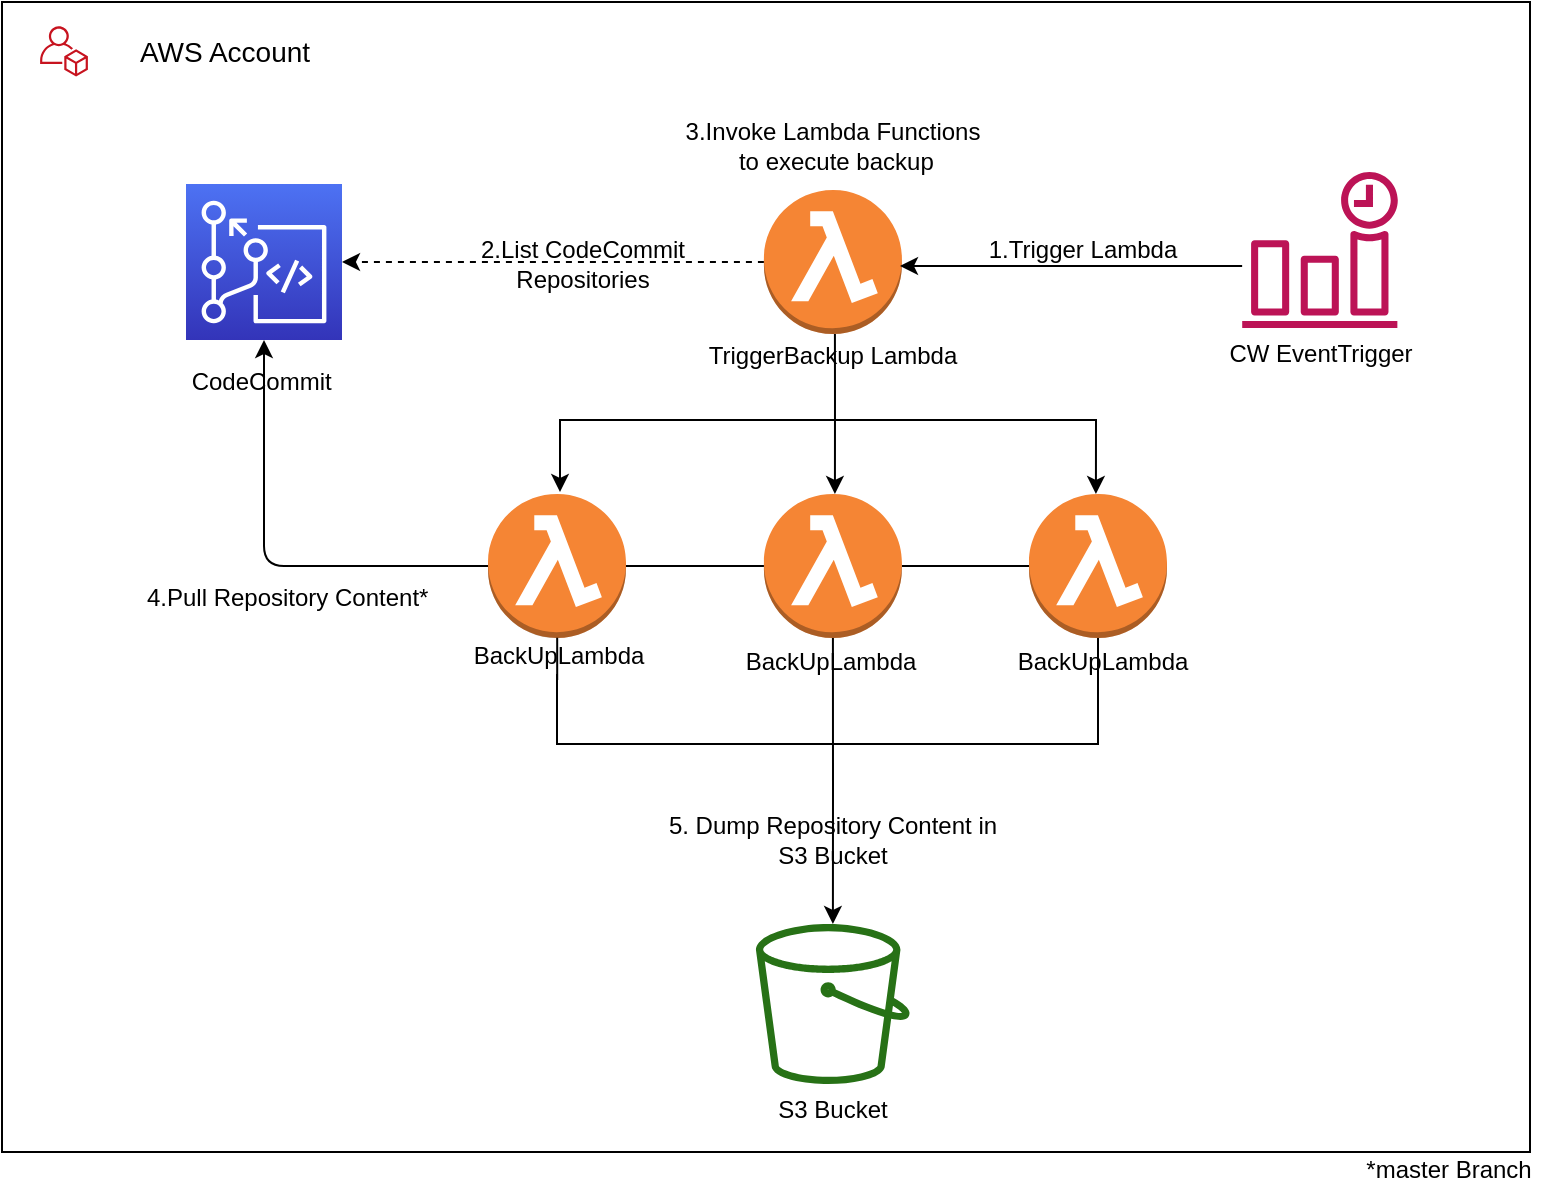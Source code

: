 <mxfile version="13.6.2" type="device"><diagram id="_CSIlnWNYXDNx9v_zX7d" name="Page-1"><mxGraphModel dx="1186" dy="1001" grid="0" gridSize="10" guides="1" tooltips="1" connect="1" arrows="1" fold="1" page="0" pageScale="1" pageWidth="850" pageHeight="1100" math="0" shadow="0"><root><mxCell id="0"/><mxCell id="1" parent="0"/><mxCell id="jPewy6HF09S9wvsrTl03-2" style="edgeStyle=orthogonalEdgeStyle;rounded=0;orthogonalLoop=1;jettySize=auto;html=1;exitX=0;exitY=0.5;exitDx=0;exitDy=0;exitPerimeter=0;dashed=1;" parent="1" source="bxGUH0l1KWnAC_t-2H7D-3" target="bxGUH0l1KWnAC_t-2H7D-5" edge="1"><mxGeometry relative="1" as="geometry"/></mxCell><mxCell id="bxGUH0l1KWnAC_t-2H7D-3" value="" style="outlineConnect=0;dashed=0;verticalLabelPosition=bottom;verticalAlign=top;align=center;html=1;shape=mxgraph.aws3.lambda_function;fillColor=#F58534;gradientColor=none;" parent="1" vertex="1"><mxGeometry x="400.96" y="80" width="69" height="72" as="geometry"/></mxCell><mxCell id="bxGUH0l1KWnAC_t-2H7D-4" value="" style="outlineConnect=0;fontColor=#232F3E;gradientColor=none;fillColor=#277116;strokeColor=none;dashed=0;verticalLabelPosition=bottom;verticalAlign=top;align=center;html=1;fontSize=12;fontStyle=0;aspect=fixed;pointerEvents=1;shape=mxgraph.aws4.bucket;" parent="1" vertex="1"><mxGeometry x="396.96" y="447" width="76.92" height="80" as="geometry"/></mxCell><mxCell id="bxGUH0l1KWnAC_t-2H7D-5" value="" style="outlineConnect=0;fontColor=#232F3E;gradientColor=#4D72F3;gradientDirection=north;fillColor=#3334B9;strokeColor=#ffffff;dashed=0;verticalLabelPosition=bottom;verticalAlign=top;align=center;html=1;fontSize=12;fontStyle=0;aspect=fixed;shape=mxgraph.aws4.resourceIcon;resIcon=mxgraph.aws4.codecommit;" parent="1" vertex="1"><mxGeometry x="112" y="77" width="78" height="78" as="geometry"/></mxCell><mxCell id="bxGUH0l1KWnAC_t-2H7D-8" style="edgeStyle=orthogonalEdgeStyle;rounded=0;orthogonalLoop=1;jettySize=auto;html=1;" parent="1" edge="1"><mxGeometry relative="1" as="geometry"><mxPoint x="640.07" y="118" as="sourcePoint"/><mxPoint x="469" y="118" as="targetPoint"/></mxGeometry></mxCell><mxCell id="bxGUH0l1KWnAC_t-2H7D-6" value="" style="outlineConnect=0;fontColor=#232F3E;gradientColor=none;fillColor=#BC1356;strokeColor=none;dashed=0;verticalLabelPosition=bottom;verticalAlign=top;align=center;html=1;fontSize=12;fontStyle=0;aspect=fixed;pointerEvents=1;shape=mxgraph.aws4.event_time_based;" parent="1" vertex="1"><mxGeometry x="640" y="71" width="78" height="78" as="geometry"/></mxCell><mxCell id="bxGUH0l1KWnAC_t-2H7D-13" value="TriggerBackup Lambda" style="text;html=1;align=center;verticalAlign=middle;resizable=0;points=[];autosize=1;" parent="1" vertex="1"><mxGeometry x="368.46" y="154" width="134" height="18" as="geometry"/></mxCell><mxCell id="bxGUH0l1KWnAC_t-2H7D-14" value="CW EventTrigger" style="text;html=1;align=center;verticalAlign=middle;resizable=0;points=[];autosize=1;" parent="1" vertex="1"><mxGeometry x="624" y="152" width="110" height="20" as="geometry"/></mxCell><mxCell id="bxGUH0l1KWnAC_t-2H7D-15" value="S3 Bucket" style="text;html=1;align=center;verticalAlign=middle;resizable=0;points=[];autosize=1;" parent="1" vertex="1"><mxGeometry x="400.42" y="530" width="70" height="20" as="geometry"/></mxCell><mxCell id="bxGUH0l1KWnAC_t-2H7D-16" value="CodeCommit&amp;nbsp;" style="text;html=1;align=center;verticalAlign=middle;resizable=0;points=[];autosize=1;" parent="1" vertex="1"><mxGeometry x="109.5" y="167" width="83" height="18" as="geometry"/></mxCell><mxCell id="bxGUH0l1KWnAC_t-2H7D-18" value="1.Trigger Lambda" style="text;html=1;align=center;verticalAlign=middle;resizable=0;points=[];autosize=1;" parent="1" vertex="1"><mxGeometry x="505" y="100" width="110" height="20" as="geometry"/></mxCell><mxCell id="bxGUH0l1KWnAC_t-2H7D-19" value="2.List CodeCommit&lt;br&gt;Repositories" style="text;html=1;align=center;verticalAlign=middle;resizable=0;points=[];autosize=1;" parent="1" vertex="1"><mxGeometry x="254" y="101" width="112" height="32" as="geometry"/></mxCell><mxCell id="bxGUH0l1KWnAC_t-2H7D-20" value="5. Dump Repository Content in&lt;br&gt;S3 Bucket" style="text;html=1;align=center;verticalAlign=middle;resizable=0;points=[];autosize=1;" parent="1" vertex="1"><mxGeometry x="348" y="389" width="174" height="32" as="geometry"/></mxCell><mxCell id="bxGUH0l1KWnAC_t-2H7D-22" value="" style="rounded=0;whiteSpace=wrap;html=1;fillColor=none;" parent="1" vertex="1"><mxGeometry x="20" y="-14" width="764" height="575" as="geometry"/></mxCell><mxCell id="bxGUH0l1KWnAC_t-2H7D-23" value="" style="outlineConnect=0;fontColor=#232F3E;gradientColor=none;fillColor=#C7131F;strokeColor=none;dashed=0;verticalLabelPosition=bottom;verticalAlign=top;align=center;html=1;fontSize=12;fontStyle=0;aspect=fixed;pointerEvents=1;shape=mxgraph.aws4.organizations_account;" parent="1" vertex="1"><mxGeometry x="39" y="-2" width="24" height="25.3" as="geometry"/></mxCell><mxCell id="bxGUH0l1KWnAC_t-2H7D-24" value="&lt;font style=&quot;font-size: 14px&quot;&gt;AWS Account&lt;/font&gt;" style="text;html=1;align=center;verticalAlign=middle;resizable=0;points=[];autosize=1;" parent="1" vertex="1"><mxGeometry x="83" y="1.65" width="95" height="19" as="geometry"/></mxCell><mxCell id="jPewy6HF09S9wvsrTl03-18" style="edgeStyle=orthogonalEdgeStyle;rounded=0;orthogonalLoop=1;jettySize=auto;html=1;exitX=1;exitY=0.5;exitDx=0;exitDy=0;exitPerimeter=0;entryX=0;entryY=0.5;entryDx=0;entryDy=0;entryPerimeter=0;startArrow=none;startFill=0;endArrow=none;endFill=0;" parent="1" source="jPewy6HF09S9wvsrTl03-1" target="jPewy6HF09S9wvsrTl03-4" edge="1"><mxGeometry relative="1" as="geometry"/></mxCell><mxCell id="jPewy6HF09S9wvsrTl03-31" style="edgeStyle=orthogonalEdgeStyle;rounded=0;orthogonalLoop=1;jettySize=auto;html=1;exitX=0.5;exitY=1;exitDx=0;exitDy=0;exitPerimeter=0;startArrow=none;startFill=0;endArrow=classic;endFill=1;" parent="1" source="jPewy6HF09S9wvsrTl03-1" target="bxGUH0l1KWnAC_t-2H7D-4" edge="1"><mxGeometry relative="1" as="geometry"/></mxCell><mxCell id="jPewy6HF09S9wvsrTl03-1" value="" style="outlineConnect=0;dashed=0;verticalLabelPosition=bottom;verticalAlign=top;align=center;html=1;shape=mxgraph.aws3.lambda_function;fillColor=#F58534;gradientColor=none;" parent="1" vertex="1"><mxGeometry x="400.96" y="232" width="69" height="72" as="geometry"/></mxCell><mxCell id="jPewy6HF09S9wvsrTl03-9" style="edgeStyle=orthogonalEdgeStyle;rounded=0;orthogonalLoop=1;jettySize=auto;html=1;endArrow=none;endFill=0;startArrow=classic;startFill=1;" parent="1" edge="1"><mxGeometry relative="1" as="geometry"><mxPoint x="436" y="195" as="targetPoint"/><mxPoint x="299" y="231" as="sourcePoint"/><Array as="points"><mxPoint x="334" y="195"/><mxPoint x="436" y="195"/></Array></mxGeometry></mxCell><mxCell id="jPewy6HF09S9wvsrTl03-17" style="edgeStyle=orthogonalEdgeStyle;rounded=0;orthogonalLoop=1;jettySize=auto;html=1;exitX=1;exitY=0.5;exitDx=0;exitDy=0;exitPerimeter=0;entryX=0;entryY=0.5;entryDx=0;entryDy=0;entryPerimeter=0;startArrow=none;startFill=0;endArrow=none;endFill=0;" parent="1" source="jPewy6HF09S9wvsrTl03-3" target="jPewy6HF09S9wvsrTl03-1" edge="1"><mxGeometry relative="1" as="geometry"/></mxCell><mxCell id="jPewy6HF09S9wvsrTl03-21" style="edgeStyle=orthogonalEdgeStyle;rounded=0;orthogonalLoop=1;jettySize=auto;html=1;exitX=0.5;exitY=1;exitDx=0;exitDy=0;exitPerimeter=0;startArrow=none;startFill=0;endArrow=none;endFill=0;" parent="1" source="jPewy6HF09S9wvsrTl03-25" edge="1"><mxGeometry relative="1" as="geometry"><mxPoint x="437" y="357" as="targetPoint"/><mxPoint x="297.5" y="305" as="sourcePoint"/><Array as="points"><mxPoint x="298" y="357"/></Array></mxGeometry></mxCell><mxCell id="jPewy6HF09S9wvsrTl03-3" value="" style="outlineConnect=0;dashed=0;verticalLabelPosition=bottom;verticalAlign=top;align=center;html=1;shape=mxgraph.aws3.lambda_function;fillColor=#F58534;gradientColor=none;" parent="1" vertex="1"><mxGeometry x="263" y="232" width="69" height="72" as="geometry"/></mxCell><mxCell id="jPewy6HF09S9wvsrTl03-10" style="rounded=0;orthogonalLoop=1;jettySize=auto;html=1;exitX=0.5;exitY=0;exitDx=0;exitDy=0;exitPerimeter=0;edgeStyle=orthogonalEdgeStyle;endArrow=none;endFill=0;startArrow=classic;startFill=1;" parent="1" edge="1"><mxGeometry relative="1" as="geometry"><mxPoint x="436" y="195" as="targetPoint"/><mxPoint x="566.96" y="232" as="sourcePoint"/><Array as="points"><mxPoint x="567" y="195"/></Array></mxGeometry></mxCell><mxCell id="jPewy6HF09S9wvsrTl03-22" style="edgeStyle=orthogonalEdgeStyle;rounded=0;orthogonalLoop=1;jettySize=auto;html=1;exitX=0.5;exitY=1;exitDx=0;exitDy=0;exitPerimeter=0;startArrow=none;startFill=0;endArrow=none;endFill=0;" parent="1" edge="1"><mxGeometry relative="1" as="geometry"><mxPoint x="437" y="357" as="targetPoint"/><mxPoint x="568.0" y="303.0" as="sourcePoint"/><Array as="points"><mxPoint x="568" y="357"/></Array></mxGeometry></mxCell><mxCell id="jPewy6HF09S9wvsrTl03-4" value="" style="outlineConnect=0;dashed=0;verticalLabelPosition=bottom;verticalAlign=top;align=center;html=1;shape=mxgraph.aws3.lambda_function;fillColor=#F58534;gradientColor=none;" parent="1" vertex="1"><mxGeometry x="533.5" y="232" width="69" height="72" as="geometry"/></mxCell><mxCell id="jPewy6HF09S9wvsrTl03-8" value="" style="edgeStyle=segmentEdgeStyle;endArrow=classic;html=1;exitX=0.5;exitY=1;exitDx=0;exitDy=0;exitPerimeter=0;entryX=0.5;entryY=0;entryDx=0;entryDy=0;entryPerimeter=0;" parent="1" edge="1"><mxGeometry width="50" height="50" relative="1" as="geometry"><mxPoint x="436.46" y="152.0" as="sourcePoint"/><mxPoint x="436.46" y="232" as="targetPoint"/><Array as="points"><mxPoint x="436" y="185"/><mxPoint x="436" y="185"/></Array></mxGeometry></mxCell><mxCell id="jPewy6HF09S9wvsrTl03-11" value="" style="edgeStyle=segmentEdgeStyle;endArrow=classic;html=1;exitX=0;exitY=0.5;exitDx=0;exitDy=0;exitPerimeter=0;" parent="1" source="jPewy6HF09S9wvsrTl03-3" target="bxGUH0l1KWnAC_t-2H7D-5" edge="1"><mxGeometry width="50" height="50" relative="1" as="geometry"><mxPoint x="450" y="372" as="sourcePoint"/><mxPoint x="500" y="322" as="targetPoint"/></mxGeometry></mxCell><mxCell id="jPewy6HF09S9wvsrTl03-23" value="3.Invoke Lambda Functions&lt;br&gt;&amp;nbsp;to execute backup" style="text;html=1;align=center;verticalAlign=middle;resizable=0;points=[];autosize=1;" parent="1" vertex="1"><mxGeometry x="356.5" y="42.0" width="157" height="32" as="geometry"/></mxCell><mxCell id="jPewy6HF09S9wvsrTl03-24" value="4.Pull Repository Content*&amp;nbsp;" style="text;html=1;align=center;verticalAlign=middle;resizable=0;points=[];autosize=1;" parent="1" vertex="1"><mxGeometry x="87" y="275" width="154" height="18" as="geometry"/></mxCell><mxCell id="jPewy6HF09S9wvsrTl03-25" value="BackUpLambda" style="text;html=1;align=center;verticalAlign=middle;resizable=0;points=[];autosize=1;" parent="1" vertex="1"><mxGeometry x="250" y="304" width="95" height="18" as="geometry"/></mxCell><mxCell id="jPewy6HF09S9wvsrTl03-26" style="edgeStyle=orthogonalEdgeStyle;rounded=0;orthogonalLoop=1;jettySize=auto;html=1;exitX=0.501;exitY=-0.009;exitDx=0;exitDy=0;exitPerimeter=0;startArrow=none;startFill=0;endArrow=none;endFill=0;" parent="1" source="jPewy6HF09S9wvsrTl03-25" target="jPewy6HF09S9wvsrTl03-25" edge="1"><mxGeometry relative="1" as="geometry"><mxPoint x="437" y="357" as="targetPoint"/><mxPoint x="297.5" y="305" as="sourcePoint"/><Array as="points"><mxPoint x="298" y="325"/><mxPoint x="298" y="325"/></Array></mxGeometry></mxCell><mxCell id="jPewy6HF09S9wvsrTl03-27" value="BackUpLambda" style="text;html=1;align=center;verticalAlign=middle;resizable=0;points=[];autosize=1;" parent="1" vertex="1"><mxGeometry x="386" y="307" width="95" height="18" as="geometry"/></mxCell><mxCell id="jPewy6HF09S9wvsrTl03-28" value="BackUpLambda" style="text;html=1;align=center;verticalAlign=middle;resizable=0;points=[];autosize=1;" parent="1" vertex="1"><mxGeometry x="522" y="307" width="95" height="18" as="geometry"/></mxCell><mxCell id="jPewy6HF09S9wvsrTl03-32" value="*master Branch" style="text;html=1;align=center;verticalAlign=middle;resizable=0;points=[];autosize=1;" parent="1" vertex="1"><mxGeometry x="696" y="561" width="93" height="18" as="geometry"/></mxCell></root></mxGraphModel></diagram></mxfile>
